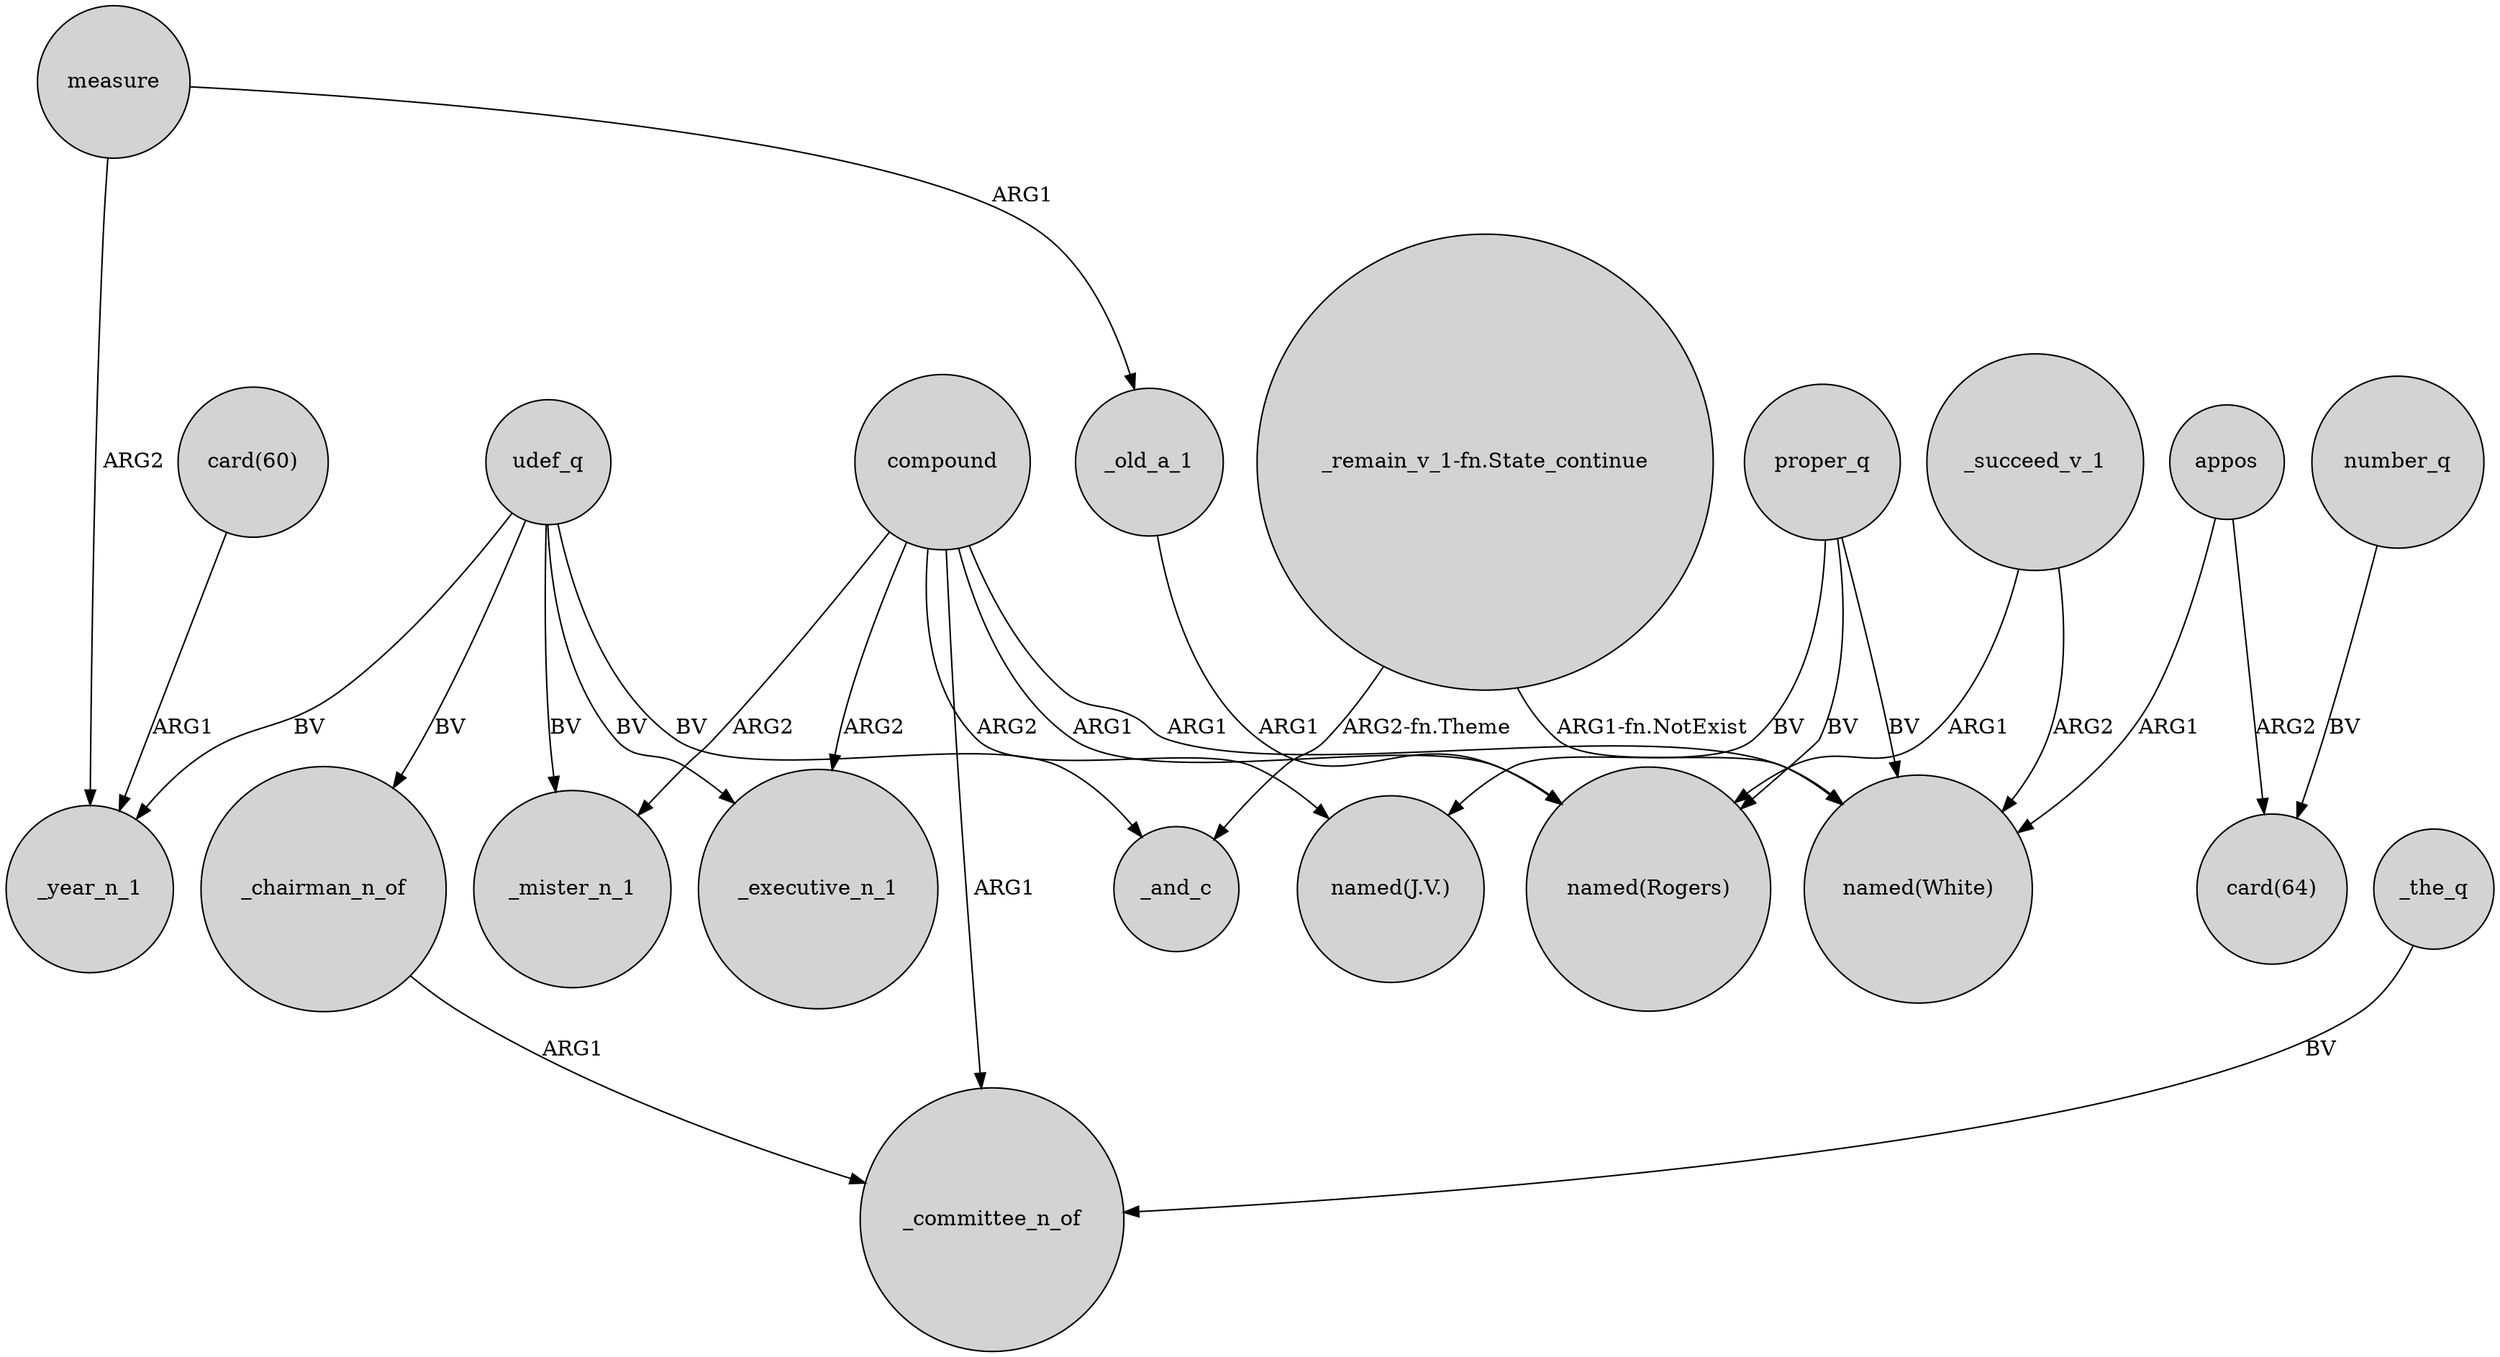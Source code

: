 digraph {
	node [shape=circle style=filled]
	measure -> _year_n_1 [label=ARG2]
	udef_q -> _executive_n_1 [label=BV]
	proper_q -> "named(J.V.)" [label=BV]
	_old_a_1 -> "named(Rogers)" [label=ARG1]
	compound -> _mister_n_1 [label=ARG2]
	proper_q -> "named(Rogers)" [label=BV]
	compound -> "named(J.V.)" [label=ARG2]
	udef_q -> _mister_n_1 [label=BV]
	"_remain_v_1-fn.State_continue" -> "named(White)" [label="ARG1-fn.NotExist"]
	appos -> "named(White)" [label=ARG1]
	_the_q -> _committee_n_of [label=BV]
	_succeed_v_1 -> "named(Rogers)" [label=ARG1]
	appos -> "card(64)" [label=ARG2]
	udef_q -> _chairman_n_of [label=BV]
	measure -> _old_a_1 [label=ARG1]
	"card(60)" -> _year_n_1 [label=ARG1]
	proper_q -> "named(White)" [label=BV]
	"_remain_v_1-fn.State_continue" -> _and_c [label="ARG2-fn.Theme"]
	number_q -> "card(64)" [label=BV]
	compound -> "named(Rogers)" [label=ARG1]
	udef_q -> _year_n_1 [label=BV]
	compound -> _committee_n_of [label=ARG1]
	_chairman_n_of -> _committee_n_of [label=ARG1]
	udef_q -> _and_c [label=BV]
	compound -> "named(White)" [label=ARG1]
	compound -> _executive_n_1 [label=ARG2]
	_succeed_v_1 -> "named(White)" [label=ARG2]
}

